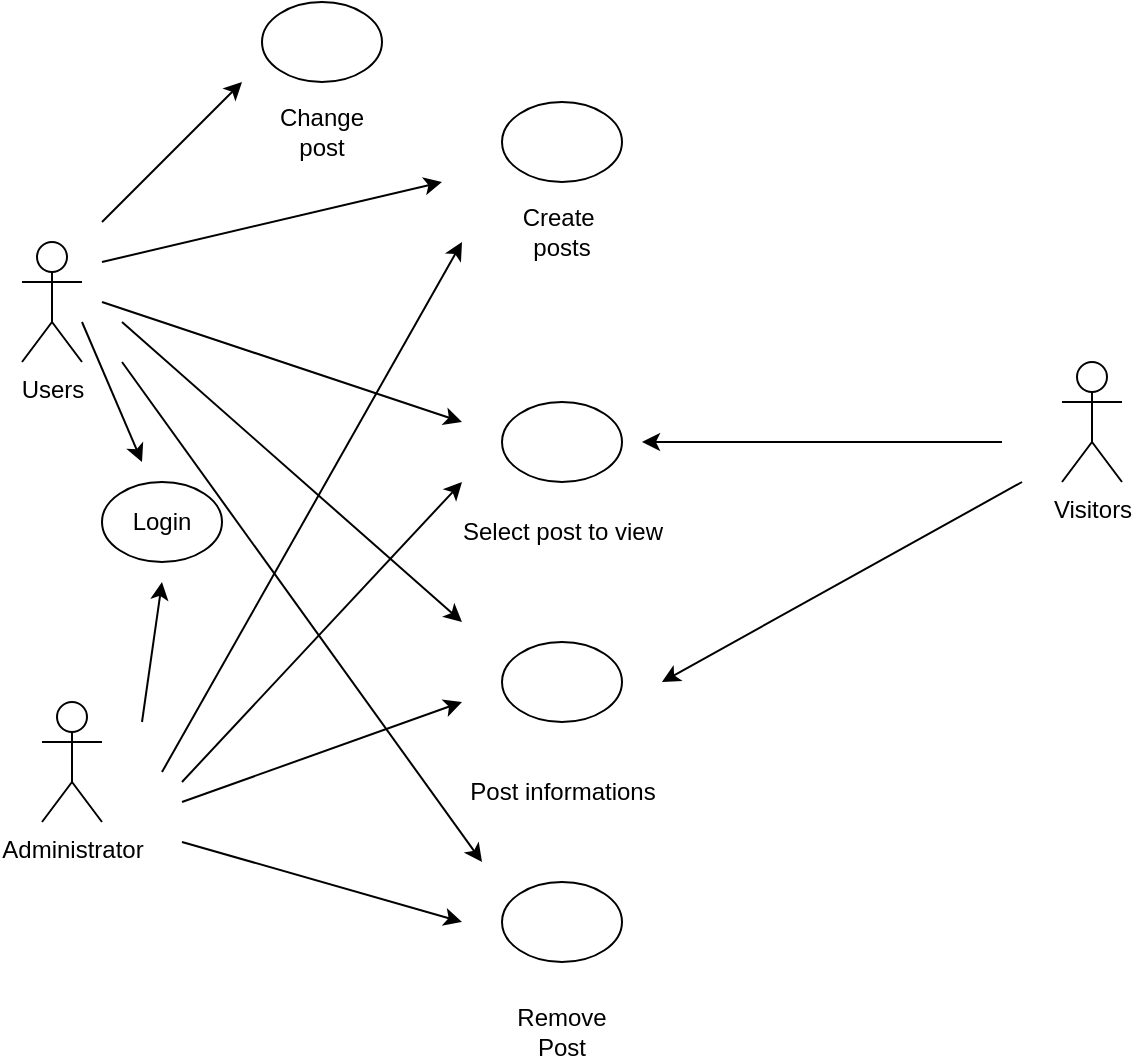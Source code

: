 <mxfile version="21.7.2" type="github">
  <diagram name="Trang-1" id="MptKlHmR3Be2vBk6wSmU">
    <mxGraphModel dx="1390" dy="782" grid="1" gridSize="10" guides="1" tooltips="1" connect="1" arrows="1" fold="1" page="1" pageScale="1" pageWidth="827" pageHeight="1169" math="0" shadow="0">
      <root>
        <mxCell id="0" />
        <mxCell id="1" parent="0" />
        <mxCell id="QPEk7TOi5Pwc6Xcvutof-1" value="Users" style="shape=umlActor;verticalLabelPosition=bottom;verticalAlign=top;html=1;outlineConnect=0;" parent="1" vertex="1">
          <mxGeometry x="20" y="180" width="30" height="60" as="geometry" />
        </mxCell>
        <mxCell id="QPEk7TOi5Pwc6Xcvutof-3" value="Administrator" style="shape=umlActor;verticalLabelPosition=bottom;verticalAlign=top;html=1;outlineConnect=0;" parent="1" vertex="1">
          <mxGeometry x="30" y="410" width="30" height="60" as="geometry" />
        </mxCell>
        <mxCell id="QPEk7TOi5Pwc6Xcvutof-4" value="Visitors" style="shape=umlActor;verticalLabelPosition=bottom;verticalAlign=top;html=1;outlineConnect=0;" parent="1" vertex="1">
          <mxGeometry x="540" y="240" width="30" height="60" as="geometry" />
        </mxCell>
        <mxCell id="QPEk7TOi5Pwc6Xcvutof-6" value="Login" style="ellipse;whiteSpace=wrap;html=1;" parent="1" vertex="1">
          <mxGeometry x="60" y="300" width="60" height="40" as="geometry" />
        </mxCell>
        <mxCell id="QPEk7TOi5Pwc6Xcvutof-7" value="" style="endArrow=classic;html=1;rounded=0;" parent="1" edge="1">
          <mxGeometry width="50" height="50" relative="1" as="geometry">
            <mxPoint x="50" y="220" as="sourcePoint" />
            <mxPoint x="80" y="290" as="targetPoint" />
          </mxGeometry>
        </mxCell>
        <mxCell id="QPEk7TOi5Pwc6Xcvutof-8" value="" style="endArrow=classic;html=1;rounded=0;" parent="1" edge="1">
          <mxGeometry width="50" height="50" relative="1" as="geometry">
            <mxPoint x="80" y="420" as="sourcePoint" />
            <mxPoint x="90" y="350" as="targetPoint" />
          </mxGeometry>
        </mxCell>
        <mxCell id="QPEk7TOi5Pwc6Xcvutof-9" value="" style="ellipse;whiteSpace=wrap;html=1;" parent="1" vertex="1">
          <mxGeometry x="260" y="110" width="60" height="40" as="geometry" />
        </mxCell>
        <mxCell id="QPEk7TOi5Pwc6Xcvutof-10" value="Create&amp;nbsp; posts" style="text;html=1;strokeColor=none;fillColor=none;align=center;verticalAlign=middle;whiteSpace=wrap;rounded=0;" parent="1" vertex="1">
          <mxGeometry x="260" y="160" width="60" height="30" as="geometry" />
        </mxCell>
        <mxCell id="eiPlSn7z2LSQqZKReUeM-3" value="" style="ellipse;whiteSpace=wrap;html=1;" vertex="1" parent="1">
          <mxGeometry x="260" y="260" width="60" height="40" as="geometry" />
        </mxCell>
        <mxCell id="eiPlSn7z2LSQqZKReUeM-4" value="" style="ellipse;whiteSpace=wrap;html=1;" vertex="1" parent="1">
          <mxGeometry x="260" y="380" width="60" height="40" as="geometry" />
        </mxCell>
        <mxCell id="eiPlSn7z2LSQqZKReUeM-5" value="" style="ellipse;whiteSpace=wrap;html=1;" vertex="1" parent="1">
          <mxGeometry x="260" y="500" width="60" height="40" as="geometry" />
        </mxCell>
        <mxCell id="eiPlSn7z2LSQqZKReUeM-6" value="Select post to view" style="text;html=1;align=center;verticalAlign=middle;resizable=0;points=[];autosize=1;strokeColor=none;fillColor=none;" vertex="1" parent="1">
          <mxGeometry x="230" y="310" width="120" height="30" as="geometry" />
        </mxCell>
        <mxCell id="eiPlSn7z2LSQqZKReUeM-7" value="" style="endArrow=classic;html=1;rounded=0;" edge="1" parent="1">
          <mxGeometry width="50" height="50" relative="1" as="geometry">
            <mxPoint x="510" y="280" as="sourcePoint" />
            <mxPoint x="330" y="280" as="targetPoint" />
          </mxGeometry>
        </mxCell>
        <mxCell id="eiPlSn7z2LSQqZKReUeM-8" value="" style="endArrow=classic;html=1;rounded=0;" edge="1" parent="1">
          <mxGeometry width="50" height="50" relative="1" as="geometry">
            <mxPoint x="60" y="210" as="sourcePoint" />
            <mxPoint x="240" y="270" as="targetPoint" />
          </mxGeometry>
        </mxCell>
        <mxCell id="eiPlSn7z2LSQqZKReUeM-9" value="Post informations" style="text;html=1;align=center;verticalAlign=middle;resizable=0;points=[];autosize=1;strokeColor=none;fillColor=none;" vertex="1" parent="1">
          <mxGeometry x="230" y="440" width="120" height="30" as="geometry" />
        </mxCell>
        <mxCell id="eiPlSn7z2LSQqZKReUeM-10" value="" style="endArrow=classic;html=1;rounded=0;" edge="1" parent="1">
          <mxGeometry width="50" height="50" relative="1" as="geometry">
            <mxPoint x="90" y="445" as="sourcePoint" />
            <mxPoint x="240" y="180" as="targetPoint" />
          </mxGeometry>
        </mxCell>
        <mxCell id="eiPlSn7z2LSQqZKReUeM-11" value="" style="endArrow=classic;html=1;rounded=0;" edge="1" parent="1">
          <mxGeometry width="50" height="50" relative="1" as="geometry">
            <mxPoint x="60" y="190" as="sourcePoint" />
            <mxPoint x="230" y="150" as="targetPoint" />
          </mxGeometry>
        </mxCell>
        <mxCell id="eiPlSn7z2LSQqZKReUeM-14" value="Remove Post" style="text;html=1;strokeColor=none;fillColor=none;align=center;verticalAlign=middle;whiteSpace=wrap;rounded=0;" vertex="1" parent="1">
          <mxGeometry x="260" y="560" width="60" height="30" as="geometry" />
        </mxCell>
        <mxCell id="eiPlSn7z2LSQqZKReUeM-15" value="" style="endArrow=classic;html=1;rounded=0;" edge="1" parent="1">
          <mxGeometry width="50" height="50" relative="1" as="geometry">
            <mxPoint x="100" y="460" as="sourcePoint" />
            <mxPoint x="240" y="410" as="targetPoint" />
          </mxGeometry>
        </mxCell>
        <mxCell id="eiPlSn7z2LSQqZKReUeM-16" value="" style="endArrow=classic;html=1;rounded=0;" edge="1" parent="1">
          <mxGeometry width="50" height="50" relative="1" as="geometry">
            <mxPoint x="70" y="220" as="sourcePoint" />
            <mxPoint x="240" y="370" as="targetPoint" />
          </mxGeometry>
        </mxCell>
        <mxCell id="eiPlSn7z2LSQqZKReUeM-17" value="" style="endArrow=classic;html=1;rounded=0;" edge="1" parent="1">
          <mxGeometry width="50" height="50" relative="1" as="geometry">
            <mxPoint x="100" y="480" as="sourcePoint" />
            <mxPoint x="240" y="520" as="targetPoint" />
          </mxGeometry>
        </mxCell>
        <mxCell id="eiPlSn7z2LSQqZKReUeM-18" value="" style="endArrow=classic;html=1;rounded=0;" edge="1" parent="1">
          <mxGeometry width="50" height="50" relative="1" as="geometry">
            <mxPoint x="70" y="240" as="sourcePoint" />
            <mxPoint x="250" y="490" as="targetPoint" />
          </mxGeometry>
        </mxCell>
        <mxCell id="eiPlSn7z2LSQqZKReUeM-19" value="" style="endArrow=classic;html=1;rounded=0;" edge="1" parent="1">
          <mxGeometry width="50" height="50" relative="1" as="geometry">
            <mxPoint x="520" y="300" as="sourcePoint" />
            <mxPoint x="340" y="400" as="targetPoint" />
          </mxGeometry>
        </mxCell>
        <mxCell id="eiPlSn7z2LSQqZKReUeM-20" value="" style="endArrow=classic;html=1;rounded=0;" edge="1" parent="1">
          <mxGeometry width="50" height="50" relative="1" as="geometry">
            <mxPoint x="100" y="450" as="sourcePoint" />
            <mxPoint x="240" y="300" as="targetPoint" />
          </mxGeometry>
        </mxCell>
        <mxCell id="eiPlSn7z2LSQqZKReUeM-22" value="" style="ellipse;whiteSpace=wrap;html=1;" vertex="1" parent="1">
          <mxGeometry x="140" y="60" width="60" height="40" as="geometry" />
        </mxCell>
        <mxCell id="eiPlSn7z2LSQqZKReUeM-23" value="Change post" style="text;html=1;strokeColor=none;fillColor=none;align=center;verticalAlign=middle;whiteSpace=wrap;rounded=0;" vertex="1" parent="1">
          <mxGeometry x="140" y="110" width="60" height="30" as="geometry" />
        </mxCell>
        <mxCell id="eiPlSn7z2LSQqZKReUeM-24" value="" style="endArrow=classic;html=1;rounded=0;" edge="1" parent="1">
          <mxGeometry width="50" height="50" relative="1" as="geometry">
            <mxPoint x="60" y="170" as="sourcePoint" />
            <mxPoint x="130" y="100" as="targetPoint" />
          </mxGeometry>
        </mxCell>
      </root>
    </mxGraphModel>
  </diagram>
</mxfile>
